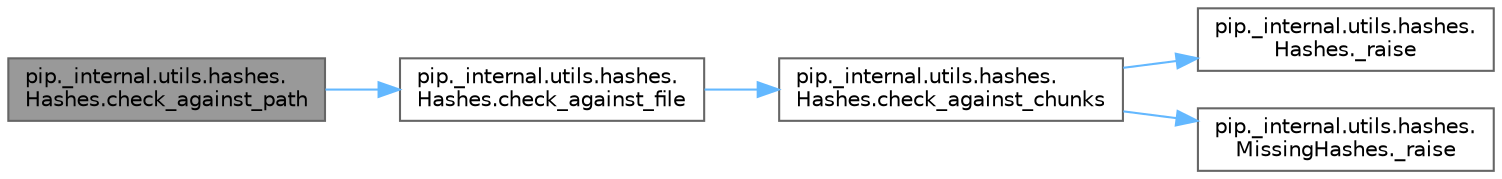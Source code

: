 digraph "pip._internal.utils.hashes.Hashes.check_against_path"
{
 // LATEX_PDF_SIZE
  bgcolor="transparent";
  edge [fontname=Helvetica,fontsize=10,labelfontname=Helvetica,labelfontsize=10];
  node [fontname=Helvetica,fontsize=10,shape=box,height=0.2,width=0.4];
  rankdir="LR";
  Node1 [id="Node000001",label="pip._internal.utils.hashes.\lHashes.check_against_path",height=0.2,width=0.4,color="gray40", fillcolor="grey60", style="filled", fontcolor="black",tooltip=" "];
  Node1 -> Node2 [id="edge1_Node000001_Node000002",color="steelblue1",style="solid",tooltip=" "];
  Node2 [id="Node000002",label="pip._internal.utils.hashes.\lHashes.check_against_file",height=0.2,width=0.4,color="grey40", fillcolor="white", style="filled",URL="$classpip_1_1__internal_1_1utils_1_1hashes_1_1_hashes.html#a9e4d60028d52c7ec8a597f0bcdb1ebdf",tooltip=" "];
  Node2 -> Node3 [id="edge2_Node000002_Node000003",color="steelblue1",style="solid",tooltip=" "];
  Node3 [id="Node000003",label="pip._internal.utils.hashes.\lHashes.check_against_chunks",height=0.2,width=0.4,color="grey40", fillcolor="white", style="filled",URL="$classpip_1_1__internal_1_1utils_1_1hashes_1_1_hashes.html#adc76c345d59946a481ddfb33e8b4f180",tooltip=" "];
  Node3 -> Node4 [id="edge3_Node000003_Node000004",color="steelblue1",style="solid",tooltip=" "];
  Node4 [id="Node000004",label="pip._internal.utils.hashes.\lHashes._raise",height=0.2,width=0.4,color="grey40", fillcolor="white", style="filled",URL="$classpip_1_1__internal_1_1utils_1_1hashes_1_1_hashes.html#afa5c65aefedfa557c0804d07cd4d8693",tooltip=" "];
  Node3 -> Node5 [id="edge4_Node000003_Node000005",color="steelblue1",style="solid",tooltip=" "];
  Node5 [id="Node000005",label="pip._internal.utils.hashes.\lMissingHashes._raise",height=0.2,width=0.4,color="grey40", fillcolor="white", style="filled",URL="$classpip_1_1__internal_1_1utils_1_1hashes_1_1_missing_hashes.html#aeb79cced57fba90238ab4a481bb8ca1f",tooltip=" "];
}
